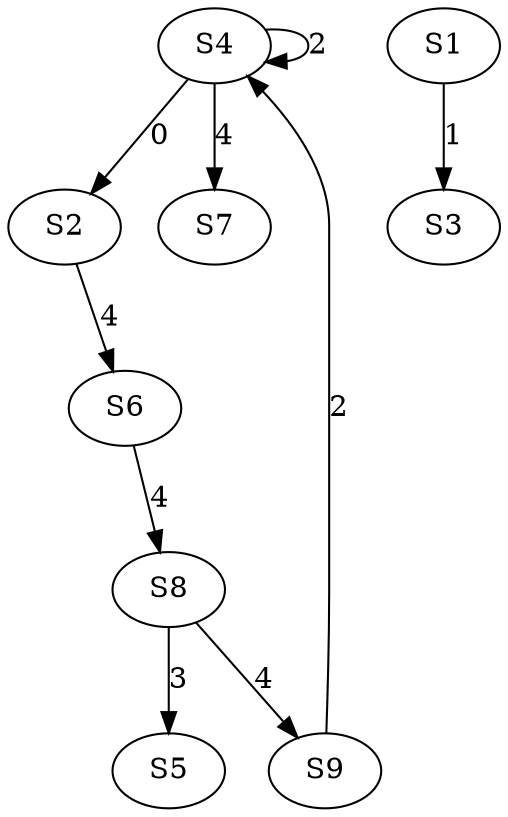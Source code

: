 strict digraph {
	S4 -> S2 [ label = 0 ];
	S1 -> S3 [ label = 1 ];
	S9 -> S4 [ label = 2 ];
	S8 -> S5 [ label = 3 ];
	S2 -> S6 [ label = 4 ];
	S4 -> S7 [ label = 4 ];
	S6 -> S8 [ label = 4 ];
	S8 -> S9 [ label = 4 ];
	S4 -> S4 [ label = 2 ];
}